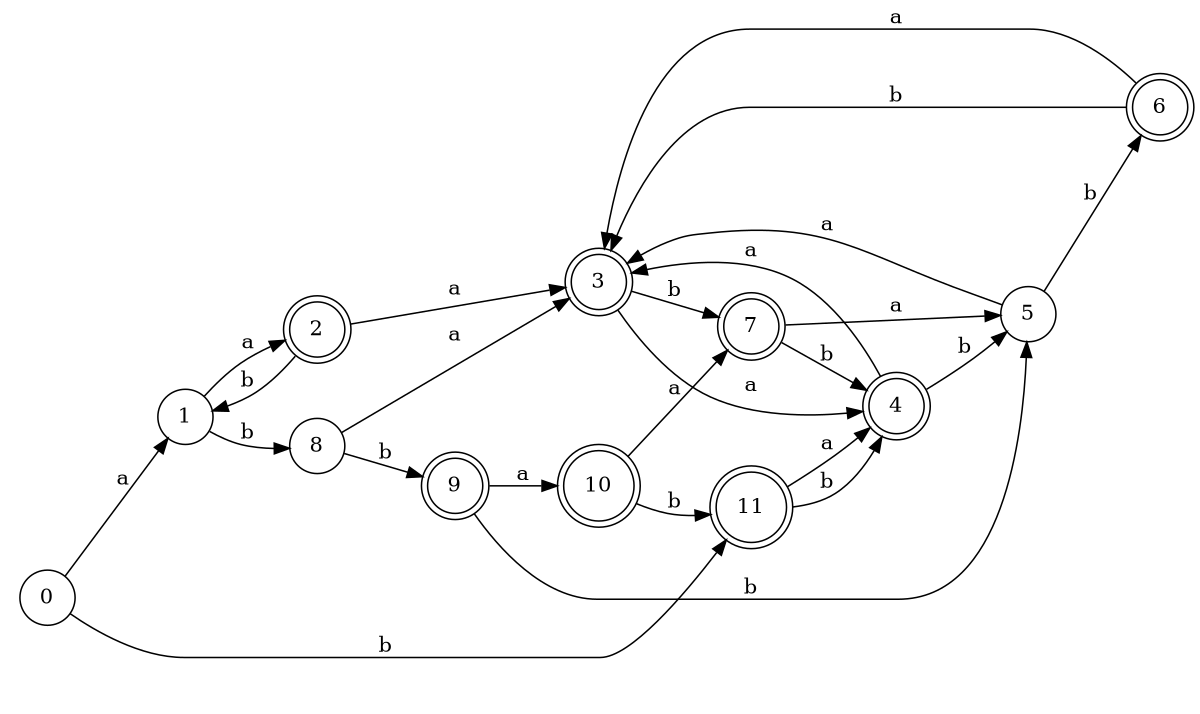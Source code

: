 digraph n10_10 {
__start0 [label="" shape="none"];

rankdir=LR;
size="8,5";

s0 [style="filled", color="black", fillcolor="white" shape="circle", label="0"];
s1 [style="filled", color="black", fillcolor="white" shape="circle", label="1"];
s2 [style="rounded,filled", color="black", fillcolor="white" shape="doublecircle", label="2"];
s3 [style="rounded,filled", color="black", fillcolor="white" shape="doublecircle", label="3"];
s4 [style="rounded,filled", color="black", fillcolor="white" shape="doublecircle", label="4"];
s5 [style="filled", color="black", fillcolor="white" shape="circle", label="5"];
s6 [style="rounded,filled", color="black", fillcolor="white" shape="doublecircle", label="6"];
s7 [style="rounded,filled", color="black", fillcolor="white" shape="doublecircle", label="7"];
s8 [style="filled", color="black", fillcolor="white" shape="circle", label="8"];
s9 [style="rounded,filled", color="black", fillcolor="white" shape="doublecircle", label="9"];
s10 [style="rounded,filled", color="black", fillcolor="white" shape="doublecircle", label="10"];
s11 [style="rounded,filled", color="black", fillcolor="white" shape="doublecircle", label="11"];
s0 -> s1 [label="a"];
s0 -> s11 [label="b"];
s1 -> s2 [label="a"];
s1 -> s8 [label="b"];
s2 -> s3 [label="a"];
s2 -> s1 [label="b"];
s3 -> s4 [label="a"];
s3 -> s7 [label="b"];
s4 -> s3 [label="a"];
s4 -> s5 [label="b"];
s5 -> s3 [label="a"];
s5 -> s6 [label="b"];
s6 -> s3 [label="a"];
s6 -> s3 [label="b"];
s7 -> s5 [label="a"];
s7 -> s4 [label="b"];
s8 -> s3 [label="a"];
s8 -> s9 [label="b"];
s9 -> s10 [label="a"];
s9 -> s5 [label="b"];
s10 -> s7 [label="a"];
s10 -> s11 [label="b"];
s11 -> s4 [label="a"];
s11 -> s4 [label="b"];

}